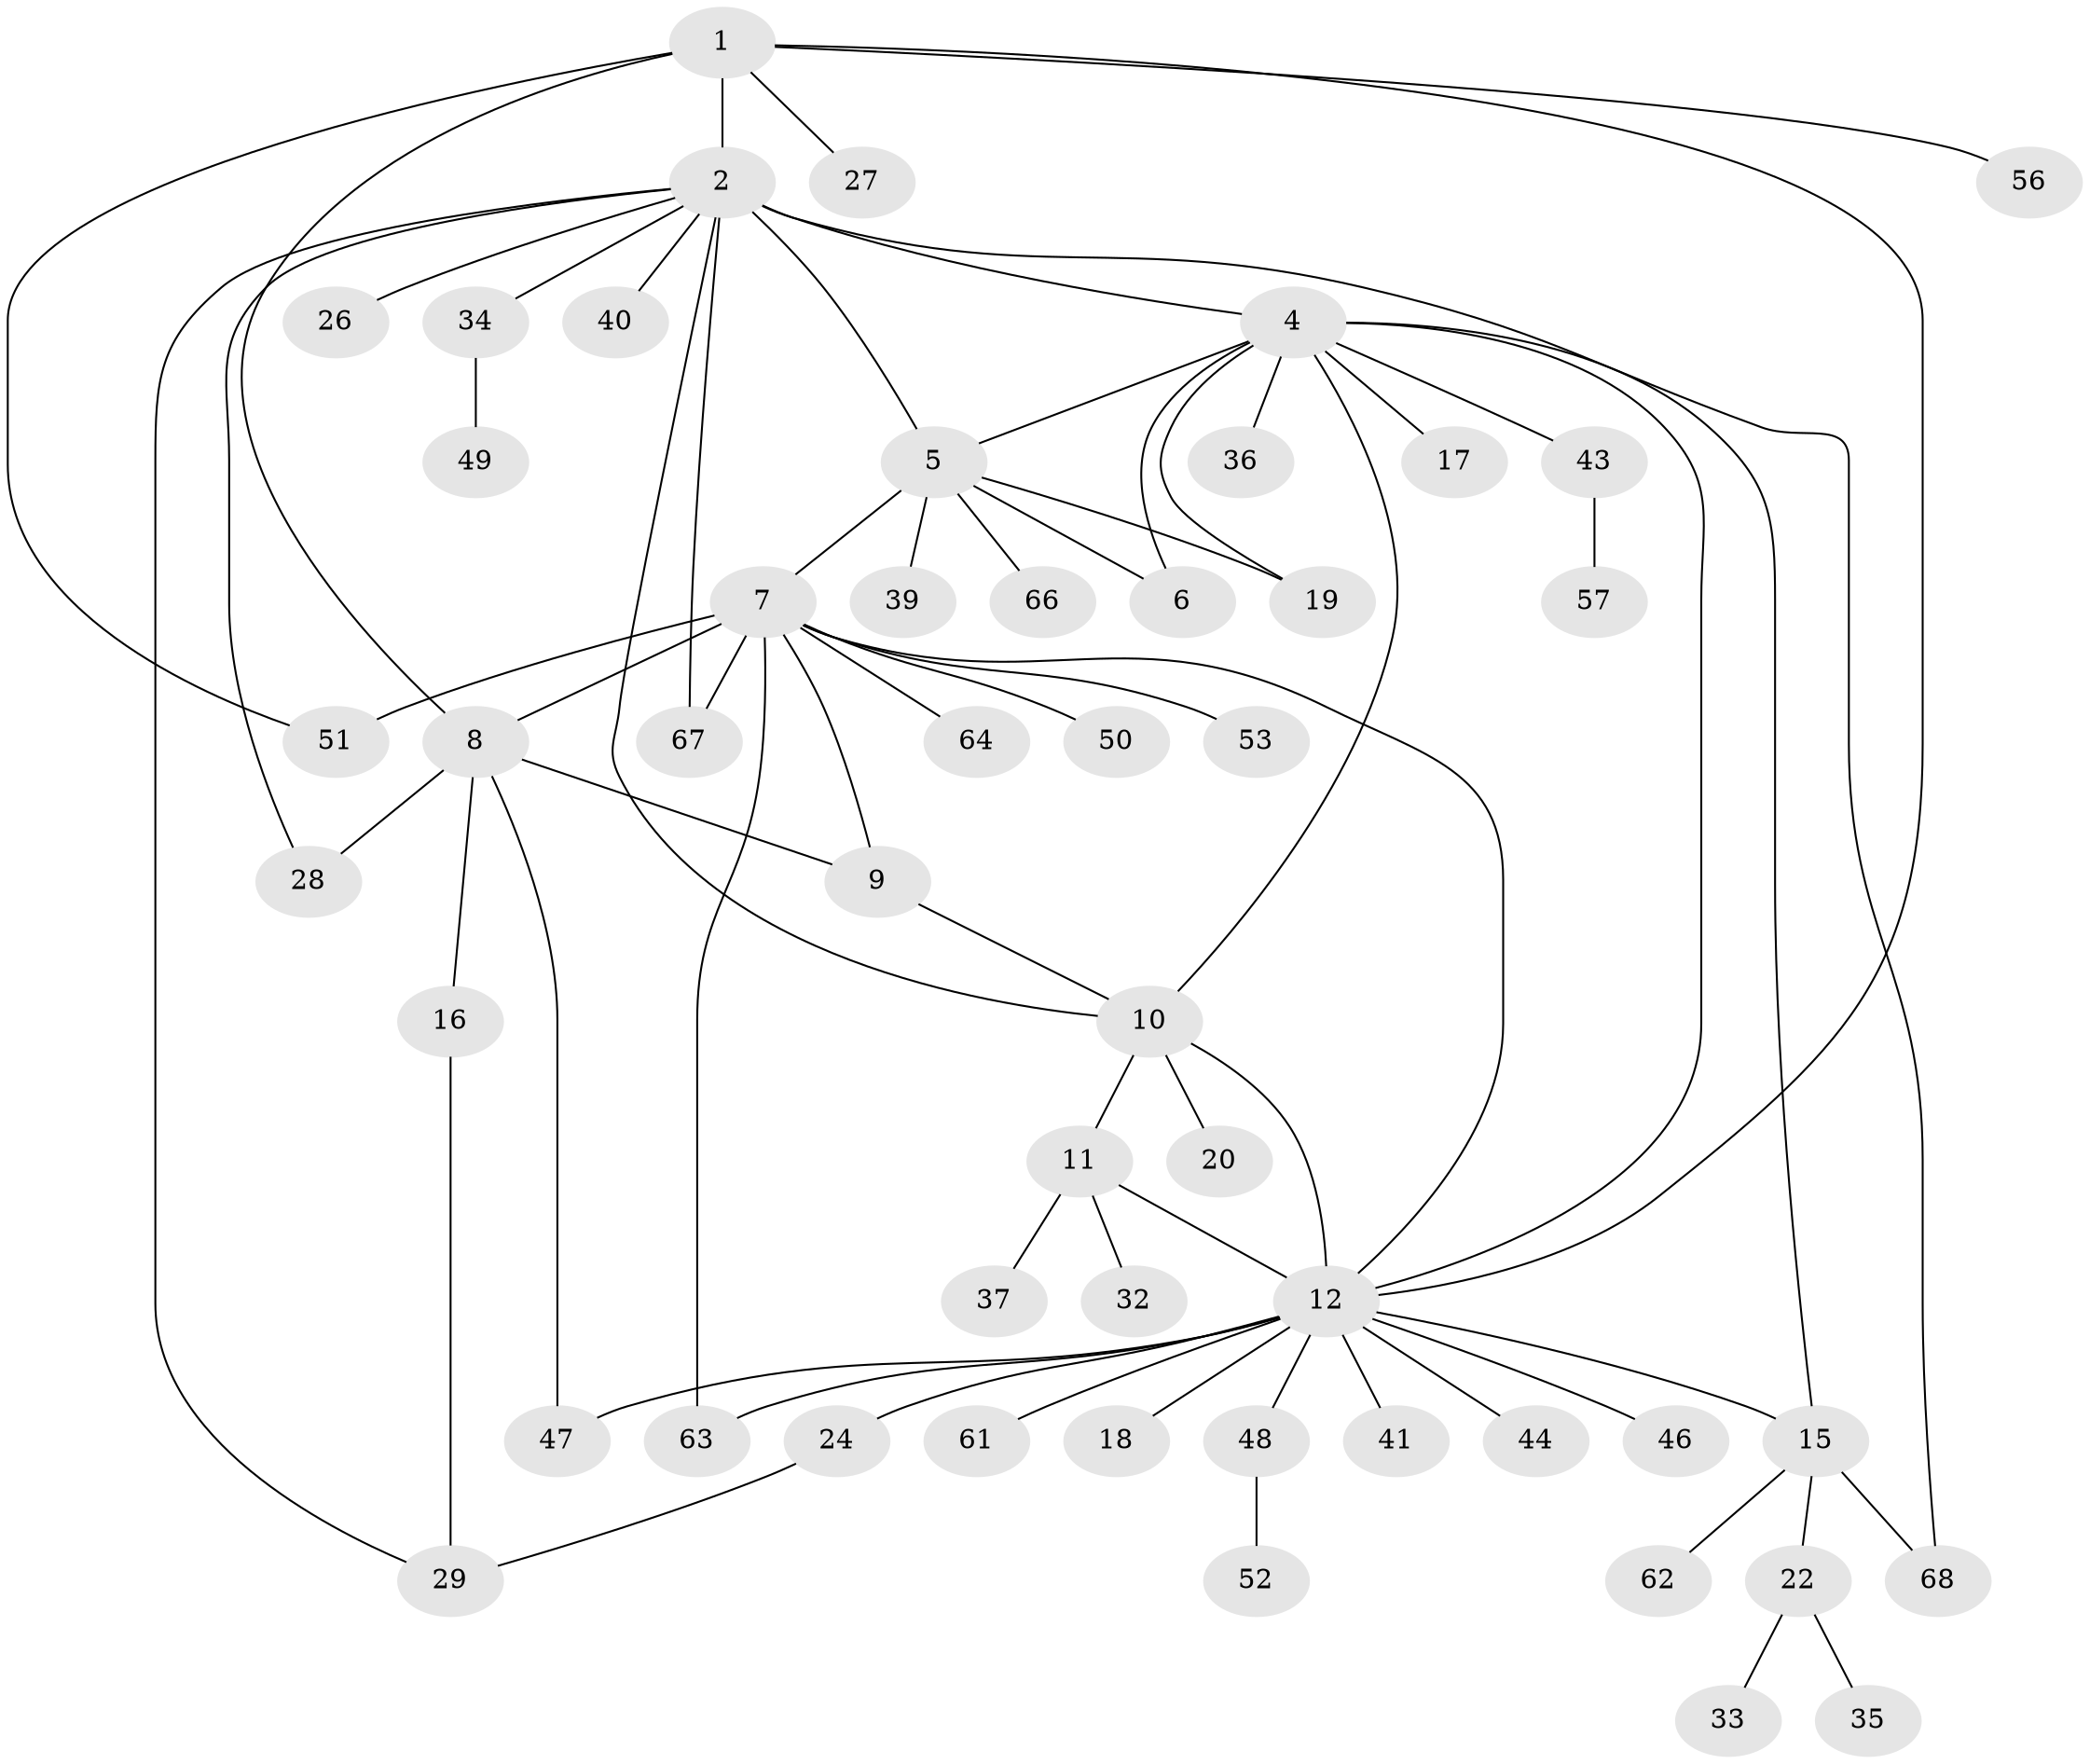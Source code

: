 // Generated by graph-tools (version 1.1) at 2025/52/02/27/25 19:52:22]
// undirected, 51 vertices, 70 edges
graph export_dot {
graph [start="1"]
  node [color=gray90,style=filled];
  1 [super="+3"];
  2 [super="+23"];
  4 [super="+14"];
  5 [super="+31"];
  6;
  7 [super="+38"];
  8 [super="+21"];
  9;
  10 [super="+42"];
  11 [super="+54"];
  12 [super="+13"];
  15 [super="+25"];
  16;
  17;
  18;
  19;
  20;
  22 [super="+30"];
  24;
  26;
  27 [super="+59"];
  28;
  29 [super="+55"];
  32;
  33;
  34 [super="+45"];
  35;
  36;
  37;
  39;
  40;
  41;
  43 [super="+58"];
  44;
  46;
  47;
  48;
  49;
  50;
  51 [super="+60"];
  52 [super="+65"];
  53;
  56;
  57;
  61;
  62;
  63;
  64;
  66;
  67;
  68;
  1 -- 2 [weight=2];
  1 -- 12;
  1 -- 56;
  1 -- 51;
  1 -- 8;
  1 -- 27;
  2 -- 5 [weight=2];
  2 -- 34;
  2 -- 40;
  2 -- 67;
  2 -- 68;
  2 -- 4;
  2 -- 26;
  2 -- 10;
  2 -- 28;
  2 -- 29;
  4 -- 5;
  4 -- 6;
  4 -- 10;
  4 -- 17;
  4 -- 36;
  4 -- 43;
  4 -- 19;
  4 -- 15;
  4 -- 12;
  5 -- 6;
  5 -- 7;
  5 -- 19;
  5 -- 66;
  5 -- 39;
  7 -- 8;
  7 -- 9;
  7 -- 51;
  7 -- 53;
  7 -- 63;
  7 -- 64;
  7 -- 67;
  7 -- 12;
  7 -- 50;
  8 -- 9;
  8 -- 16;
  8 -- 28;
  8 -- 47;
  9 -- 10;
  10 -- 11;
  10 -- 12;
  10 -- 20;
  11 -- 12;
  11 -- 32;
  11 -- 37;
  12 -- 24;
  12 -- 41;
  12 -- 46;
  12 -- 47;
  12 -- 48;
  12 -- 63;
  12 -- 18;
  12 -- 61;
  12 -- 44;
  12 -- 15;
  15 -- 22;
  15 -- 62;
  15 -- 68;
  16 -- 29;
  22 -- 35;
  22 -- 33;
  24 -- 29;
  34 -- 49;
  43 -- 57;
  48 -- 52;
}
